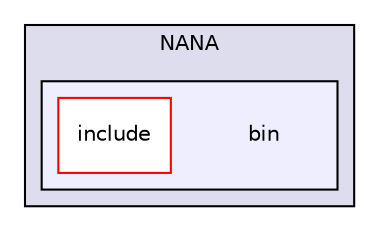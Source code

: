 digraph "NANA/bin" {
  compound=true
  node [ fontsize="10", fontname="Helvetica"];
  edge [ labelfontsize="10", labelfontname="Helvetica"];
  subgraph clusterdir_7c9b6f0367ec74be5e320712e0f90a45 {
    graph [ bgcolor="#ddddee", pencolor="black", label="NANA" fontname="Helvetica", fontsize="10", URL="dir_7c9b6f0367ec74be5e320712e0f90a45.html"]
  subgraph clusterdir_f5ddf8559e58b1343ad51e19c16eda1a {
    graph [ bgcolor="#eeeeff", pencolor="black", label="" URL="dir_f5ddf8559e58b1343ad51e19c16eda1a.html"];
    dir_f5ddf8559e58b1343ad51e19c16eda1a [shape=plaintext label="bin"];
  dir_2156600b8c3e55c5ca1b32fdf4f55ffd [shape=box label="include" fillcolor="white" style="filled" color="red" URL="dir_2156600b8c3e55c5ca1b32fdf4f55ffd.html"];
  }
  }
}
